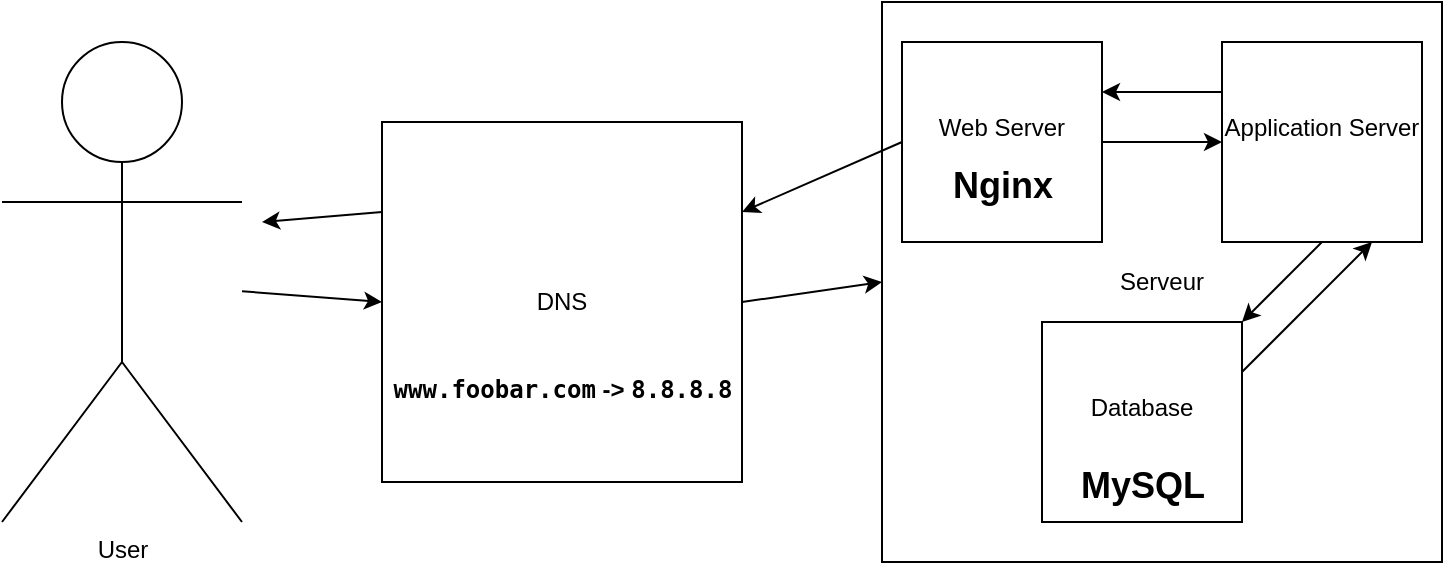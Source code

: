 <mxfile version="24.7.12">
  <diagram name="Page-1" id="EgXDioABMCszLpjj_-j8">
    <mxGraphModel dx="1050" dy="557" grid="1" gridSize="10" guides="1" tooltips="1" connect="1" arrows="1" fold="1" page="1" pageScale="1" pageWidth="827" pageHeight="1169" math="0" shadow="0">
      <root>
        <mxCell id="0" />
        <mxCell id="1" parent="0" />
        <mxCell id="KPQSYmY6TyWynt57kQyb-1" value="User" style="shape=umlActor;verticalLabelPosition=bottom;verticalAlign=top;html=1;outlineConnect=0;" vertex="1" parent="1">
          <mxGeometry x="20" y="220" width="120" height="240" as="geometry" />
        </mxCell>
        <mxCell id="KPQSYmY6TyWynt57kQyb-2" value="DNS" style="whiteSpace=wrap;html=1;aspect=fixed;" vertex="1" parent="1">
          <mxGeometry x="210" y="260" width="180" height="180" as="geometry" />
        </mxCell>
        <mxCell id="KPQSYmY6TyWynt57kQyb-8" value="" style="endArrow=classic;html=1;rounded=0;entryX=0;entryY=0.5;entryDx=0;entryDy=0;" edge="1" parent="1" source="KPQSYmY6TyWynt57kQyb-1" target="KPQSYmY6TyWynt57kQyb-2">
          <mxGeometry width="50" height="50" relative="1" as="geometry">
            <mxPoint x="140" y="390" as="sourcePoint" />
            <mxPoint x="210.711" y="340" as="targetPoint" />
          </mxGeometry>
        </mxCell>
        <mxCell id="KPQSYmY6TyWynt57kQyb-9" value="" style="group" vertex="1" connectable="0" parent="1">
          <mxGeometry x="460" y="200" width="280" height="280" as="geometry" />
        </mxCell>
        <mxCell id="KPQSYmY6TyWynt57kQyb-3" value="Serveur" style="whiteSpace=wrap;html=1;aspect=fixed;" vertex="1" parent="KPQSYmY6TyWynt57kQyb-9">
          <mxGeometry width="280" height="280" as="geometry" />
        </mxCell>
        <mxCell id="KPQSYmY6TyWynt57kQyb-4" value="&#xa;Web Server&#xa;&#xa;" style="whiteSpace=wrap;html=1;aspect=fixed;" vertex="1" parent="KPQSYmY6TyWynt57kQyb-9">
          <mxGeometry x="10" y="20" width="100" height="100" as="geometry" />
        </mxCell>
        <mxCell id="KPQSYmY6TyWynt57kQyb-5" value="&#xa;Database&#xa;&#xa;" style="whiteSpace=wrap;html=1;aspect=fixed;" vertex="1" parent="KPQSYmY6TyWynt57kQyb-9">
          <mxGeometry x="80" y="160" width="100" height="100" as="geometry" />
        </mxCell>
        <mxCell id="KPQSYmY6TyWynt57kQyb-6" value="&#xa;Application Server&#xa;&#xa;" style="whiteSpace=wrap;html=1;aspect=fixed;" vertex="1" parent="KPQSYmY6TyWynt57kQyb-9">
          <mxGeometry x="170" y="20" width="100" height="100" as="geometry" />
        </mxCell>
        <mxCell id="KPQSYmY6TyWynt57kQyb-12" value="" style="endArrow=classic;html=1;rounded=0;exitX=1;exitY=0.5;exitDx=0;exitDy=0;" edge="1" parent="KPQSYmY6TyWynt57kQyb-9" source="KPQSYmY6TyWynt57kQyb-4" target="KPQSYmY6TyWynt57kQyb-6">
          <mxGeometry width="50" height="50" relative="1" as="geometry">
            <mxPoint x="-120" y="120" as="sourcePoint" />
            <mxPoint x="-70" y="70" as="targetPoint" />
          </mxGeometry>
        </mxCell>
        <mxCell id="KPQSYmY6TyWynt57kQyb-13" value="" style="endArrow=classic;html=1;rounded=0;exitX=0.5;exitY=1;exitDx=0;exitDy=0;entryX=1;entryY=0;entryDx=0;entryDy=0;" edge="1" parent="KPQSYmY6TyWynt57kQyb-9" source="KPQSYmY6TyWynt57kQyb-6" target="KPQSYmY6TyWynt57kQyb-5">
          <mxGeometry width="50" height="50" relative="1" as="geometry">
            <mxPoint x="-120" y="120" as="sourcePoint" />
            <mxPoint x="-70" y="70" as="targetPoint" />
          </mxGeometry>
        </mxCell>
        <mxCell id="KPQSYmY6TyWynt57kQyb-10" value="" style="endArrow=classic;html=1;rounded=0;entryX=0.75;entryY=1;entryDx=0;entryDy=0;exitX=1;exitY=0.25;exitDx=0;exitDy=0;" edge="1" parent="KPQSYmY6TyWynt57kQyb-9" source="KPQSYmY6TyWynt57kQyb-5" target="KPQSYmY6TyWynt57kQyb-6">
          <mxGeometry width="50" height="50" relative="1" as="geometry">
            <mxPoint x="180" y="200" as="sourcePoint" />
            <mxPoint x="250.711" y="200" as="targetPoint" />
          </mxGeometry>
        </mxCell>
        <mxCell id="KPQSYmY6TyWynt57kQyb-15" value="" style="endArrow=classic;html=1;rounded=0;entryX=1;entryY=0.25;entryDx=0;entryDy=0;exitX=0;exitY=0.25;exitDx=0;exitDy=0;" edge="1" parent="KPQSYmY6TyWynt57kQyb-9" source="KPQSYmY6TyWynt57kQyb-6" target="KPQSYmY6TyWynt57kQyb-4">
          <mxGeometry width="50" height="50" relative="1" as="geometry">
            <mxPoint x="-70" y="120" as="sourcePoint" />
            <mxPoint x="-20" y="70" as="targetPoint" />
          </mxGeometry>
        </mxCell>
        <mxCell id="KPQSYmY6TyWynt57kQyb-20" value="&lt;font style=&quot;font-size: 18px;&quot;&gt;Nginx&lt;/font&gt;" style="text;strokeColor=none;fillColor=none;html=1;fontSize=24;fontStyle=1;verticalAlign=middle;align=center;" vertex="1" parent="KPQSYmY6TyWynt57kQyb-9">
          <mxGeometry x="10" y="70" width="100" height="40" as="geometry" />
        </mxCell>
        <mxCell id="KPQSYmY6TyWynt57kQyb-23" value="&lt;font style=&quot;font-size: 18px;&quot;&gt;MySQL&lt;/font&gt;" style="text;strokeColor=none;fillColor=none;html=1;fontSize=24;fontStyle=1;verticalAlign=middle;align=center;" vertex="1" parent="KPQSYmY6TyWynt57kQyb-9">
          <mxGeometry x="80" y="220" width="100" height="40" as="geometry" />
        </mxCell>
        <mxCell id="KPQSYmY6TyWynt57kQyb-14" value="" style="endArrow=classic;html=1;rounded=0;entryX=0;entryY=0.5;entryDx=0;entryDy=0;exitX=1;exitY=0.5;exitDx=0;exitDy=0;" edge="1" parent="1" source="KPQSYmY6TyWynt57kQyb-2" target="KPQSYmY6TyWynt57kQyb-3">
          <mxGeometry width="50" height="50" relative="1" as="geometry">
            <mxPoint x="390" y="320" as="sourcePoint" />
            <mxPoint x="440" y="270" as="targetPoint" />
          </mxGeometry>
        </mxCell>
        <mxCell id="KPQSYmY6TyWynt57kQyb-16" value="" style="endArrow=classic;html=1;rounded=0;exitX=0;exitY=0.5;exitDx=0;exitDy=0;entryX=1;entryY=0.25;entryDx=0;entryDy=0;" edge="1" parent="1" source="KPQSYmY6TyWynt57kQyb-4" target="KPQSYmY6TyWynt57kQyb-2">
          <mxGeometry width="50" height="50" relative="1" as="geometry">
            <mxPoint x="390" y="320" as="sourcePoint" />
            <mxPoint x="440" y="270" as="targetPoint" />
          </mxGeometry>
        </mxCell>
        <mxCell id="KPQSYmY6TyWynt57kQyb-17" value="" style="endArrow=classic;html=1;rounded=0;exitX=0;exitY=0.25;exitDx=0;exitDy=0;" edge="1" parent="1" source="KPQSYmY6TyWynt57kQyb-2">
          <mxGeometry width="50" height="50" relative="1" as="geometry">
            <mxPoint x="390" y="320" as="sourcePoint" />
            <mxPoint x="150" y="310" as="targetPoint" />
          </mxGeometry>
        </mxCell>
        <mxCell id="KPQSYmY6TyWynt57kQyb-19" value="&lt;font style=&quot;font-size: 12px;&quot;&gt;&lt;code&gt;www.foobar.com&lt;/code&gt;&amp;nbsp;-&amp;gt;&amp;nbsp;&lt;code&gt;8.8.8.8&lt;/code&gt;&lt;/font&gt;" style="text;strokeColor=none;fillColor=none;html=1;fontSize=24;fontStyle=1;verticalAlign=middle;align=center;" vertex="1" parent="1">
          <mxGeometry x="250" y="370" width="100" height="40" as="geometry" />
        </mxCell>
      </root>
    </mxGraphModel>
  </diagram>
</mxfile>
